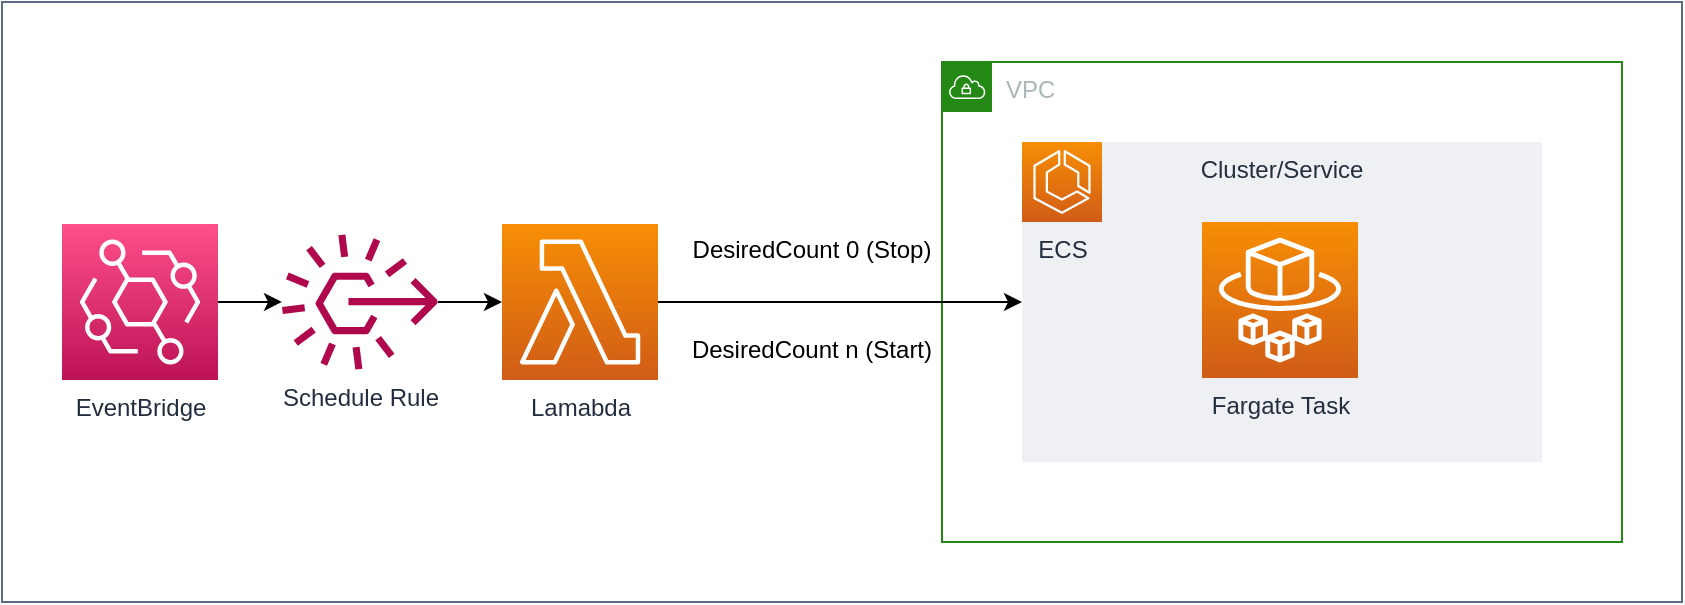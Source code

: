 <mxfile>
    <diagram name="events-rule" id="8rV4Mxc_uVc1kv2y7aF4">
        <mxGraphModel dx="1030" dy="789" grid="1" gridSize="10" guides="1" tooltips="1" connect="1" arrows="1" fold="1" page="1" pageScale="1" pageWidth="1169" pageHeight="827" math="0" shadow="0">
            <root>
                <mxCell id="0"/>
                <mxCell id="1" parent="0"/>
                <mxCell id="3YzphXyhF7SmKFm9Wd9l-10" style="edgeStyle=orthogonalEdgeStyle;rounded=0;orthogonalLoop=1;jettySize=auto;html=1;" parent="1" source="3YzphXyhF7SmKFm9Wd9l-1" target="3YzphXyhF7SmKFm9Wd9l-4" edge="1">
                    <mxGeometry relative="1" as="geometry"/>
                </mxCell>
                <mxCell id="3YzphXyhF7SmKFm9Wd9l-1" value="EventBridge" style="sketch=0;points=[[0,0,0],[0.25,0,0],[0.5,0,0],[0.75,0,0],[1,0,0],[0,1,0],[0.25,1,0],[0.5,1,0],[0.75,1,0],[1,1,0],[0,0.25,0],[0,0.5,0],[0,0.75,0],[1,0.25,0],[1,0.5,0],[1,0.75,0]];outlineConnect=0;fontColor=#232F3E;gradientColor=#FF4F8B;gradientDirection=north;fillColor=#BC1356;strokeColor=#ffffff;dashed=0;verticalLabelPosition=bottom;verticalAlign=top;align=center;html=1;fontSize=12;fontStyle=0;aspect=fixed;shape=mxgraph.aws4.resourceIcon;resIcon=mxgraph.aws4.eventbridge;" parent="1" vertex="1">
                    <mxGeometry x="200" y="401" width="78" height="78" as="geometry"/>
                </mxCell>
                <mxCell id="3YzphXyhF7SmKFm9Wd9l-11" style="edgeStyle=orthogonalEdgeStyle;rounded=0;orthogonalLoop=1;jettySize=auto;html=1;entryX=0;entryY=0.5;entryDx=0;entryDy=0;entryPerimeter=0;" parent="1" source="3YzphXyhF7SmKFm9Wd9l-4" target="3YzphXyhF7SmKFm9Wd9l-5" edge="1">
                    <mxGeometry relative="1" as="geometry"/>
                </mxCell>
                <mxCell id="3YzphXyhF7SmKFm9Wd9l-4" value="Schedule Rule" style="sketch=0;outlineConnect=0;fontColor=#232F3E;gradientColor=none;fillColor=#B0084D;strokeColor=none;dashed=0;verticalLabelPosition=bottom;verticalAlign=top;align=center;html=1;fontSize=12;fontStyle=0;aspect=fixed;pointerEvents=1;shape=mxgraph.aws4.rule_3;" parent="1" vertex="1">
                    <mxGeometry x="310" y="406" width="78" height="68" as="geometry"/>
                </mxCell>
                <mxCell id="3YzphXyhF7SmKFm9Wd9l-5" value="Lamabda" style="sketch=0;points=[[0,0,0],[0.25,0,0],[0.5,0,0],[0.75,0,0],[1,0,0],[0,1,0],[0.25,1,0],[0.5,1,0],[0.75,1,0],[1,1,0],[0,0.25,0],[0,0.5,0],[0,0.75,0],[1,0.25,0],[1,0.5,0],[1,0.75,0]];outlineConnect=0;fontColor=#232F3E;gradientColor=#F78E04;gradientDirection=north;fillColor=#D05C17;strokeColor=#ffffff;dashed=0;verticalLabelPosition=bottom;verticalAlign=top;align=center;html=1;fontSize=12;fontStyle=0;aspect=fixed;shape=mxgraph.aws4.resourceIcon;resIcon=mxgraph.aws4.lambda;" parent="1" vertex="1">
                    <mxGeometry x="420" y="401" width="78" height="78" as="geometry"/>
                </mxCell>
                <mxCell id="3YzphXyhF7SmKFm9Wd9l-8" value="VPC" style="points=[[0,0],[0.25,0],[0.5,0],[0.75,0],[1,0],[1,0.25],[1,0.5],[1,0.75],[1,1],[0.75,1],[0.5,1],[0.25,1],[0,1],[0,0.75],[0,0.5],[0,0.25]];outlineConnect=0;gradientColor=none;html=1;whiteSpace=wrap;fontSize=12;fontStyle=0;container=1;pointerEvents=0;collapsible=0;recursiveResize=0;shape=mxgraph.aws4.group;grIcon=mxgraph.aws4.group_vpc;strokeColor=#248814;fillColor=none;verticalAlign=top;align=left;spacingLeft=30;fontColor=#AAB7B8;dashed=0;" parent="1" vertex="1">
                    <mxGeometry x="640" y="320" width="340" height="240" as="geometry"/>
                </mxCell>
                <mxCell id="3YzphXyhF7SmKFm9Wd9l-9" value="Cluster/Service" style="fillColor=#EFF0F3;strokeColor=none;dashed=0;verticalAlign=top;fontStyle=0;fontColor=#232F3D;" parent="3YzphXyhF7SmKFm9Wd9l-8" vertex="1">
                    <mxGeometry x="40" y="40" width="260" height="160" as="geometry"/>
                </mxCell>
                <mxCell id="3YzphXyhF7SmKFm9Wd9l-7" value="Fargate Task" style="sketch=0;points=[[0,0,0],[0.25,0,0],[0.5,0,0],[0.75,0,0],[1,0,0],[0,1,0],[0.25,1,0],[0.5,1,0],[0.75,1,0],[1,1,0],[0,0.25,0],[0,0.5,0],[0,0.75,0],[1,0.25,0],[1,0.5,0],[1,0.75,0]];outlineConnect=0;fontColor=#232F3E;gradientColor=#F78E04;gradientDirection=north;fillColor=#D05C17;strokeColor=#ffffff;dashed=0;verticalLabelPosition=bottom;verticalAlign=top;align=center;html=1;fontSize=12;fontStyle=0;aspect=fixed;shape=mxgraph.aws4.resourceIcon;resIcon=mxgraph.aws4.fargate;" parent="3YzphXyhF7SmKFm9Wd9l-8" vertex="1">
                    <mxGeometry x="130" y="80" width="78" height="78" as="geometry"/>
                </mxCell>
                <mxCell id="3YzphXyhF7SmKFm9Wd9l-6" value="ECS" style="sketch=0;points=[[0,0,0],[0.25,0,0],[0.5,0,0],[0.75,0,0],[1,0,0],[0,1,0],[0.25,1,0],[0.5,1,0],[0.75,1,0],[1,1,0],[0,0.25,0],[0,0.5,0],[0,0.75,0],[1,0.25,0],[1,0.5,0],[1,0.75,0]];outlineConnect=0;fontColor=#232F3E;gradientColor=#F78E04;gradientDirection=north;fillColor=#D05C17;strokeColor=#ffffff;dashed=0;verticalLabelPosition=bottom;verticalAlign=top;align=center;html=1;fontSize=12;fontStyle=0;aspect=fixed;shape=mxgraph.aws4.resourceIcon;resIcon=mxgraph.aws4.ecs;" parent="1" vertex="1">
                    <mxGeometry x="680" y="360" width="40" height="40" as="geometry"/>
                </mxCell>
                <mxCell id="3YzphXyhF7SmKFm9Wd9l-15" style="edgeStyle=orthogonalEdgeStyle;rounded=0;orthogonalLoop=1;jettySize=auto;html=1;" parent="1" source="3YzphXyhF7SmKFm9Wd9l-5" edge="1">
                    <mxGeometry relative="1" as="geometry">
                        <mxPoint x="680" y="440" as="targetPoint"/>
                    </mxGeometry>
                </mxCell>
                <mxCell id="3YzphXyhF7SmKFm9Wd9l-16" value="DesiredCount 0 (Stop)" style="text;strokeColor=none;align=center;fillColor=none;html=1;verticalAlign=middle;whiteSpace=wrap;rounded=0;" parent="1" vertex="1">
                    <mxGeometry x="510" y="399" width="130" height="30" as="geometry"/>
                </mxCell>
                <mxCell id="3YzphXyhF7SmKFm9Wd9l-18" value="DesiredCount n (Start)" style="text;strokeColor=none;align=center;fillColor=none;html=1;verticalAlign=middle;whiteSpace=wrap;rounded=0;" parent="1" vertex="1">
                    <mxGeometry x="510" y="449" width="130" height="30" as="geometry"/>
                </mxCell>
                <mxCell id="3YzphXyhF7SmKFm9Wd9l-19" value="" style="fillColor=none;strokeColor=#5A6C86;verticalAlign=top;fontStyle=0;fontColor=#5A6C86;" parent="1" vertex="1">
                    <mxGeometry x="170" y="290" width="840" height="300" as="geometry"/>
                </mxCell>
            </root>
        </mxGraphModel>
    </diagram>
    <diagram id="HaYfwRr3TeHckYCts29G" name="eventbridge-scheduler">
        <mxGraphModel dx="1030" dy="789" grid="1" gridSize="10" guides="1" tooltips="1" connect="1" arrows="1" fold="1" page="1" pageScale="1" pageWidth="1169" pageHeight="827" math="0" shadow="0">
            <root>
                <mxCell id="0"/>
                <mxCell id="1" parent="0"/>
                <mxCell id="77DZhZLoiAHDHDGmtUJh-13" value="" style="fillColor=default;strokeColor=#5A6C86;verticalAlign=top;fontStyle=0;fontColor=#5A6C86;" parent="1" vertex="1">
                    <mxGeometry x="170" y="290" width="840" height="300" as="geometry"/>
                </mxCell>
                <mxCell id="77DZhZLoiAHDHDGmtUJh-1" style="edgeStyle=orthogonalEdgeStyle;rounded=0;orthogonalLoop=1;jettySize=auto;html=1;" parent="1" source="77DZhZLoiAHDHDGmtUJh-2" target="77DZhZLoiAHDHDGmtUJh-4" edge="1">
                    <mxGeometry relative="1" as="geometry"/>
                </mxCell>
                <mxCell id="77DZhZLoiAHDHDGmtUJh-2" value="EventBridge&lt;br&gt;Scheduler" style="sketch=0;points=[[0,0,0],[0.25,0,0],[0.5,0,0],[0.75,0,0],[1,0,0],[0,1,0],[0.25,1,0],[0.5,1,0],[0.75,1,0],[1,1,0],[0,0.25,0],[0,0.5,0],[0,0.75,0],[1,0.25,0],[1,0.5,0],[1,0.75,0]];outlineConnect=0;fontColor=#232F3E;gradientColor=#FF4F8B;gradientDirection=north;fillColor=#BC1356;strokeColor=#ffffff;dashed=0;verticalLabelPosition=bottom;verticalAlign=top;align=center;html=1;fontSize=12;fontStyle=0;aspect=fixed;shape=mxgraph.aws4.resourceIcon;resIcon=mxgraph.aws4.eventbridge;" parent="1" vertex="1">
                    <mxGeometry x="240" y="401" width="78" height="78" as="geometry"/>
                </mxCell>
                <mxCell id="77DZhZLoiAHDHDGmtUJh-3" style="edgeStyle=orthogonalEdgeStyle;rounded=0;orthogonalLoop=1;jettySize=auto;html=1;entryX=0;entryY=0.5;entryDx=0;entryDy=0;" parent="1" source="77DZhZLoiAHDHDGmtUJh-4" target="77DZhZLoiAHDHDGmtUJh-7" edge="1">
                    <mxGeometry relative="1" as="geometry">
                        <mxPoint x="420" y="440" as="targetPoint"/>
                    </mxGeometry>
                </mxCell>
                <mxCell id="77DZhZLoiAHDHDGmtUJh-4" value="Schedule" style="sketch=0;outlineConnect=0;fontColor=#232F3E;gradientColor=none;fillColor=#B0084D;strokeColor=none;dashed=0;verticalLabelPosition=bottom;verticalAlign=top;align=center;html=1;fontSize=12;fontStyle=0;aspect=fixed;pointerEvents=1;shape=mxgraph.aws4.rule_3;" parent="1" vertex="1">
                    <mxGeometry x="410" y="406" width="78" height="68" as="geometry"/>
                </mxCell>
                <mxCell id="77DZhZLoiAHDHDGmtUJh-6" value="VPC" style="points=[[0,0],[0.25,0],[0.5,0],[0.75,0],[1,0],[1,0.25],[1,0.5],[1,0.75],[1,1],[0.75,1],[0.5,1],[0.25,1],[0,1],[0,0.75],[0,0.5],[0,0.25]];outlineConnect=0;gradientColor=none;html=1;whiteSpace=wrap;fontSize=12;fontStyle=0;container=1;pointerEvents=0;collapsible=0;recursiveResize=0;shape=mxgraph.aws4.group;grIcon=mxgraph.aws4.group_vpc;strokeColor=#248814;fillColor=none;verticalAlign=top;align=left;spacingLeft=30;fontColor=#AAB7B8;dashed=0;" parent="1" vertex="1">
                    <mxGeometry x="640" y="320" width="340" height="240" as="geometry"/>
                </mxCell>
                <mxCell id="77DZhZLoiAHDHDGmtUJh-7" value="Cluster/Service" style="fillColor=#EFF0F3;strokeColor=none;dashed=0;verticalAlign=top;fontStyle=0;fontColor=#232F3D;" parent="77DZhZLoiAHDHDGmtUJh-6" vertex="1">
                    <mxGeometry x="40" y="40" width="260" height="160" as="geometry"/>
                </mxCell>
                <mxCell id="77DZhZLoiAHDHDGmtUJh-8" value="Fargate Task" style="sketch=0;points=[[0,0,0],[0.25,0,0],[0.5,0,0],[0.75,0,0],[1,0,0],[0,1,0],[0.25,1,0],[0.5,1,0],[0.75,1,0],[1,1,0],[0,0.25,0],[0,0.5,0],[0,0.75,0],[1,0.25,0],[1,0.5,0],[1,0.75,0]];outlineConnect=0;fontColor=#232F3E;gradientColor=#F78E04;gradientDirection=north;fillColor=#D05C17;strokeColor=#ffffff;dashed=0;verticalLabelPosition=bottom;verticalAlign=top;align=center;html=1;fontSize=12;fontStyle=0;aspect=fixed;shape=mxgraph.aws4.resourceIcon;resIcon=mxgraph.aws4.fargate;" parent="77DZhZLoiAHDHDGmtUJh-6" vertex="1">
                    <mxGeometry x="130" y="80" width="78" height="78" as="geometry"/>
                </mxCell>
                <mxCell id="77DZhZLoiAHDHDGmtUJh-9" value="ECS" style="sketch=0;points=[[0,0,0],[0.25,0,0],[0.5,0,0],[0.75,0,0],[1,0,0],[0,1,0],[0.25,1,0],[0.5,1,0],[0.75,1,0],[1,1,0],[0,0.25,0],[0,0.5,0],[0,0.75,0],[1,0.25,0],[1,0.5,0],[1,0.75,0]];outlineConnect=0;fontColor=#232F3E;gradientColor=#F78E04;gradientDirection=north;fillColor=#D05C17;strokeColor=#ffffff;dashed=0;verticalLabelPosition=bottom;verticalAlign=top;align=center;html=1;fontSize=12;fontStyle=0;aspect=fixed;shape=mxgraph.aws4.resourceIcon;resIcon=mxgraph.aws4.ecs;" parent="1" vertex="1">
                    <mxGeometry x="680" y="360" width="40" height="40" as="geometry"/>
                </mxCell>
                <mxCell id="77DZhZLoiAHDHDGmtUJh-11" value="DesiredCount 0 (Stop)" style="text;strokeColor=none;align=center;fillColor=none;html=1;verticalAlign=middle;whiteSpace=wrap;rounded=0;" parent="1" vertex="1">
                    <mxGeometry x="510" y="399" width="130" height="30" as="geometry"/>
                </mxCell>
                <mxCell id="77DZhZLoiAHDHDGmtUJh-12" value="DesiredCount n (Start)" style="text;strokeColor=none;align=center;fillColor=none;html=1;verticalAlign=middle;whiteSpace=wrap;rounded=0;" parent="1" vertex="1">
                    <mxGeometry x="510" y="449" width="130" height="30" as="geometry"/>
                </mxCell>
            </root>
        </mxGraphModel>
    </diagram>
</mxfile>
